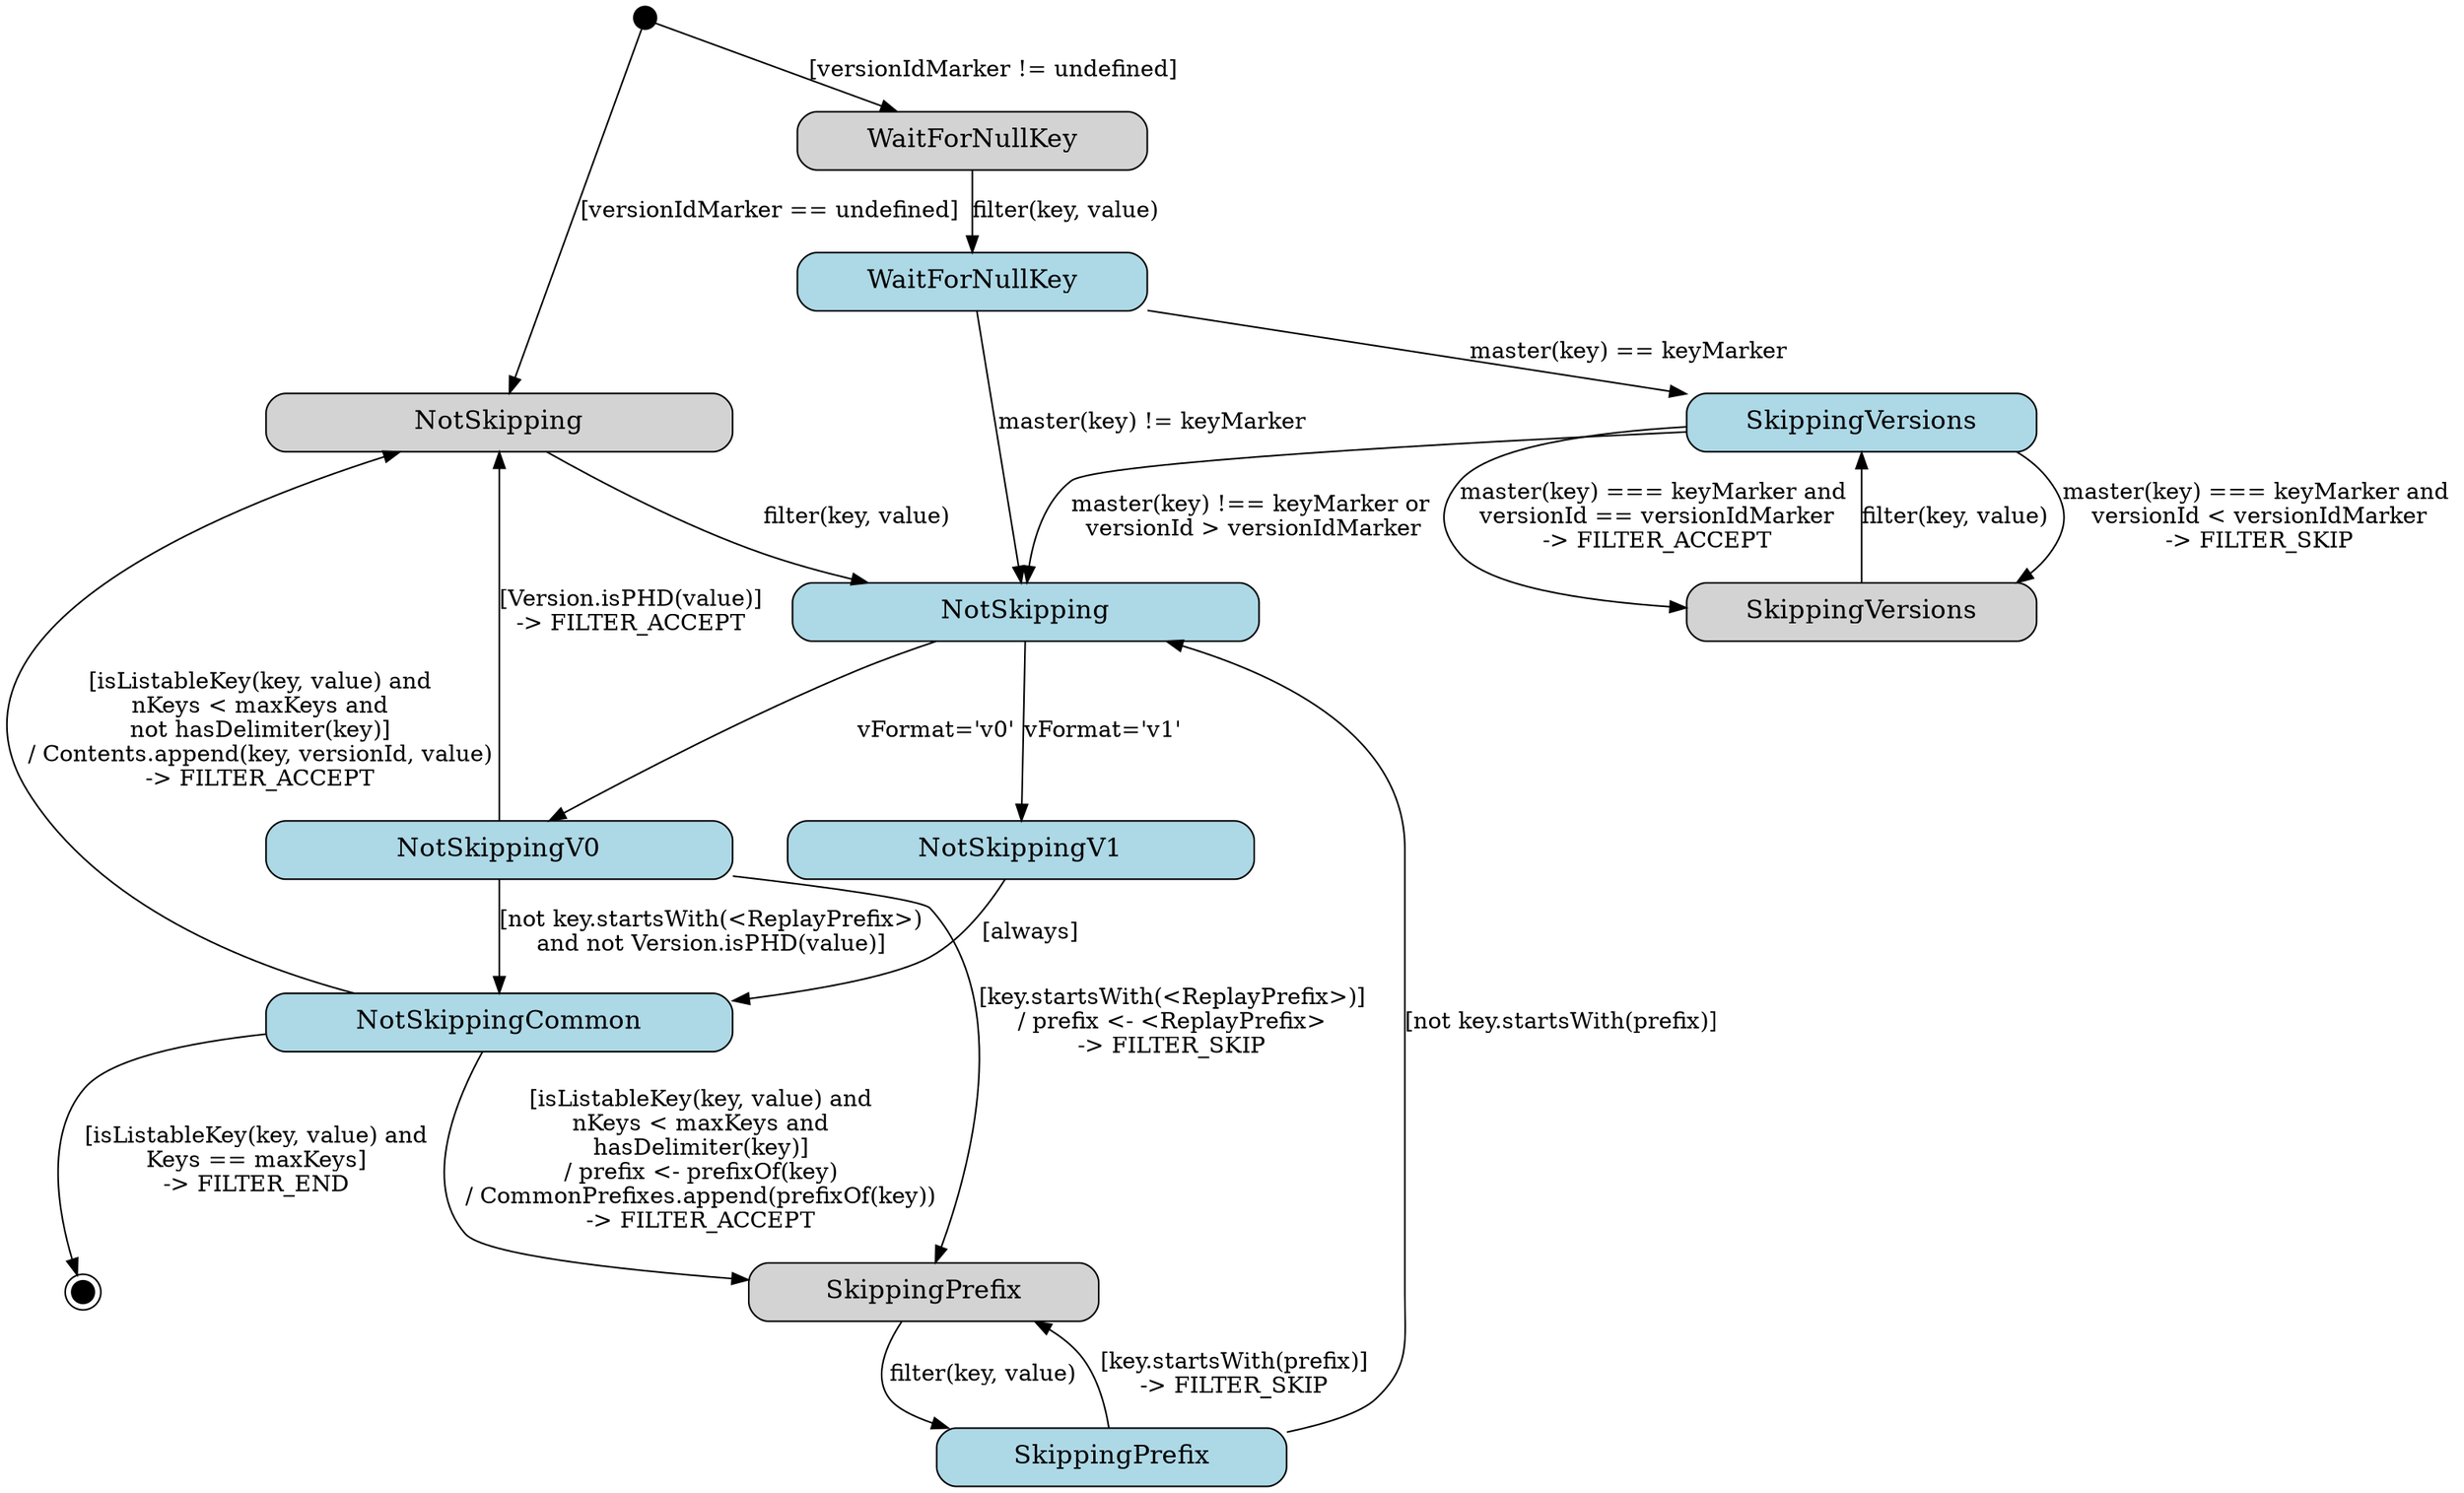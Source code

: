 digraph {
  node [shape="box",style="filled,rounded",fontsize=16,fixedsize=true,width=3];
  edge [fontsize=14];
  rankdir=TB;

  START [shape="circle",width=0.2,label="",style="filled",fillcolor="black"]
  END [shape="circle",width=0.2,label="",style="filled",fillcolor="black",peripheries=2]

  node [fillcolor="lightgrey"];
  "NotSkipping.Idle" [label="NotSkipping",group="NotSkipping",width=4];
  "SkippingPrefix.Idle" [label="SkippingPrefix",group="SkippingPrefix"];
  "WaitForNullKey.Idle" [label="WaitForNullKey",group="WaitForNullKey"];
  "SkippingVersions.Idle" [label="SkippingVersions",group="SkippingVersions"];

  node [fillcolor="lightblue"];
  "NotSkipping.Processing" [label="NotSkipping",group="NotSkipping",width=4];
  "NotSkippingV0.Processing" [label="NotSkippingV0",group="NotSkipping",width=4];
  "NotSkippingV1.Processing" [label="NotSkippingV1",group="NotSkipping",width=4];
  "NotSkippingCommon.Processing" [label="NotSkippingCommon",group="NotSkipping",width=4];
  "SkippingPrefix.Processing" [label="SkippingPrefix",group="SkippingPrefix"];
  "WaitForNullKey.Processing" [label="WaitForNullKey",group="WaitForNullKey"];
  "SkippingVersions.Processing" [label="SkippingVersions",group="SkippingVersions"];

  START -> "WaitForNullKey.Idle" [label="[versionIdMarker != undefined]"]
  START -> "NotSkipping.Idle" [label="[versionIdMarker == undefined]"]

  "NotSkipping.Idle" -> "NotSkipping.Processing" [label="filter(key, value)"]
  "SkippingPrefix.Idle" -> "SkippingPrefix.Processing" [label="filter(key, value)"]
  "WaitForNullKey.Idle" -> "WaitForNullKey.Processing" [label="filter(key, value)"]
  "SkippingVersions.Idle" -> "SkippingVersions.Processing" [label="filter(key, value)"]

  "NotSkipping.Processing" -> "NotSkippingV0.Processing" [label="vFormat='v0'"]
  "NotSkipping.Processing" -> "NotSkippingV1.Processing" [label="vFormat='v1'"]

  "WaitForNullKey.Processing" -> "NotSkipping.Processing" [label="master(key) != keyMarker"]
  "WaitForNullKey.Processing" -> "SkippingVersions.Processing" [label="master(key) == keyMarker"]
  "NotSkippingV0.Processing" -> "SkippingPrefix.Idle" [label="[key.startsWith(<ReplayPrefix>)]\n/ prefix <- <ReplayPrefix>\n-> FILTER_SKIP"]
  "NotSkippingV0.Processing" -> "NotSkipping.Idle" [label="[Version.isPHD(value)]\n-> FILTER_ACCEPT"]
  "NotSkippingV0.Processing" -> "NotSkippingCommon.Processing" [label="[not key.startsWith(<ReplayPrefix>)\nand not Version.isPHD(value)]"]
  "NotSkippingV1.Processing" -> "NotSkippingCommon.Processing" [label="[always]"]
  "NotSkippingCommon.Processing" -> END [label="[isListableKey(key, value) and\nKeys == maxKeys]\n-> FILTER_END"]
  "NotSkippingCommon.Processing" -> "SkippingPrefix.Idle" [label="[isListableKey(key, value) and\nnKeys < maxKeys and\nhasDelimiter(key)]\n/ prefix <- prefixOf(key)\n/ CommonPrefixes.append(prefixOf(key))\n-> FILTER_ACCEPT"]
  "NotSkippingCommon.Processing" -> "NotSkipping.Idle" [label="[isListableKey(key, value) and\nnKeys < maxKeys and\nnot hasDelimiter(key)]\n/ Contents.append(key, versionId, value)\n-> FILTER_ACCEPT"]

  "SkippingPrefix.Processing" -> "SkippingPrefix.Idle" [label="[key.startsWith(prefix)]\n-> FILTER_SKIP"]
  "SkippingPrefix.Processing" -> "NotSkipping.Processing" [label="[not key.startsWith(prefix)]"]
  "SkippingVersions.Processing" -> "NotSkipping.Processing" [label="master(key) !== keyMarker or \nversionId > versionIdMarker"]
  "SkippingVersions.Processing" -> "SkippingVersions.Idle" [label="master(key) === keyMarker and \nversionId < versionIdMarker\n-> FILTER_SKIP"]
  "SkippingVersions.Processing" -> "SkippingVersions.Idle" [label="master(key) === keyMarker and \nversionId == versionIdMarker\n-> FILTER_ACCEPT"]
}
